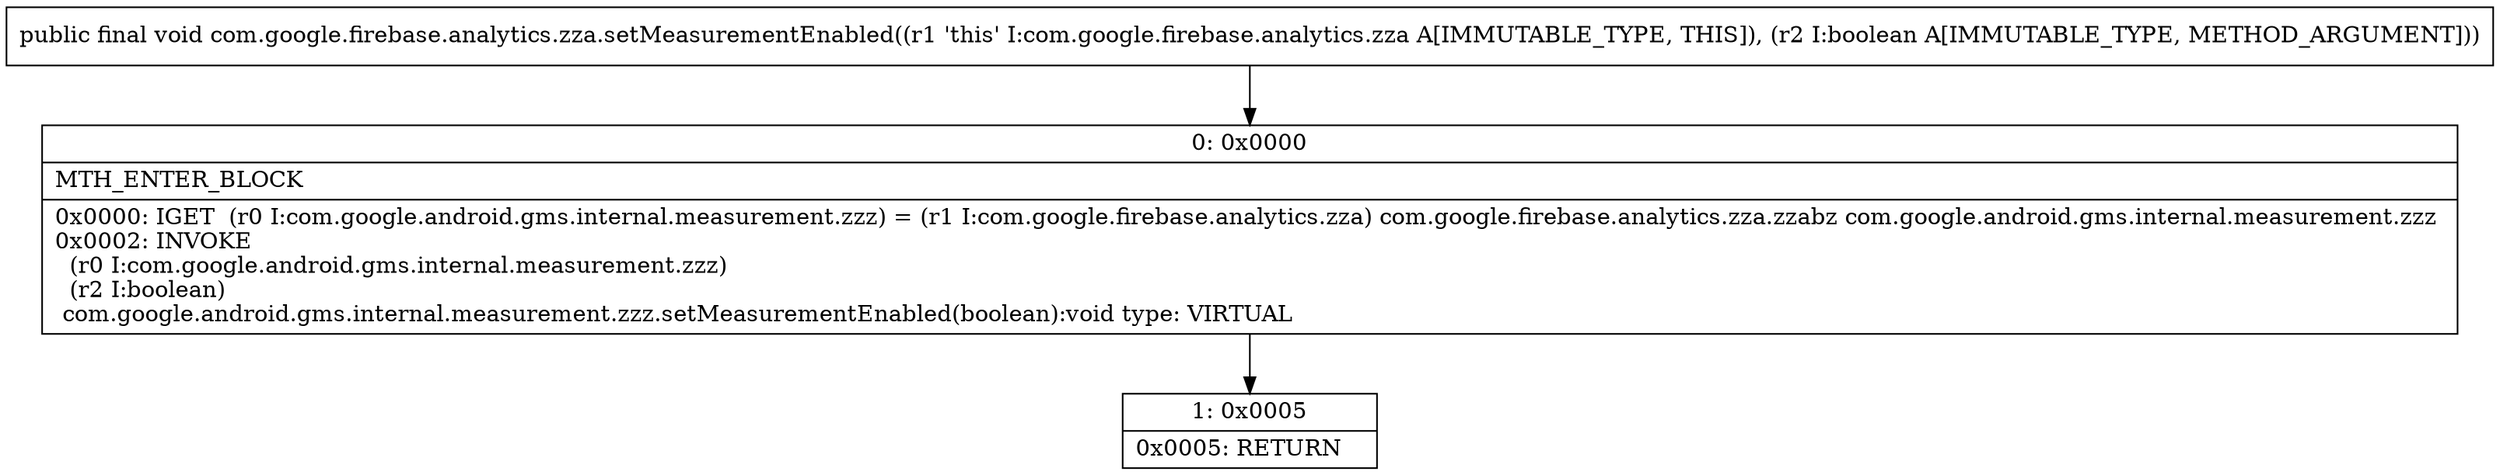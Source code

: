 digraph "CFG forcom.google.firebase.analytics.zza.setMeasurementEnabled(Z)V" {
Node_0 [shape=record,label="{0\:\ 0x0000|MTH_ENTER_BLOCK\l|0x0000: IGET  (r0 I:com.google.android.gms.internal.measurement.zzz) = (r1 I:com.google.firebase.analytics.zza) com.google.firebase.analytics.zza.zzabz com.google.android.gms.internal.measurement.zzz \l0x0002: INVOKE  \l  (r0 I:com.google.android.gms.internal.measurement.zzz)\l  (r2 I:boolean)\l com.google.android.gms.internal.measurement.zzz.setMeasurementEnabled(boolean):void type: VIRTUAL \l}"];
Node_1 [shape=record,label="{1\:\ 0x0005|0x0005: RETURN   \l}"];
MethodNode[shape=record,label="{public final void com.google.firebase.analytics.zza.setMeasurementEnabled((r1 'this' I:com.google.firebase.analytics.zza A[IMMUTABLE_TYPE, THIS]), (r2 I:boolean A[IMMUTABLE_TYPE, METHOD_ARGUMENT])) }"];
MethodNode -> Node_0;
Node_0 -> Node_1;
}

